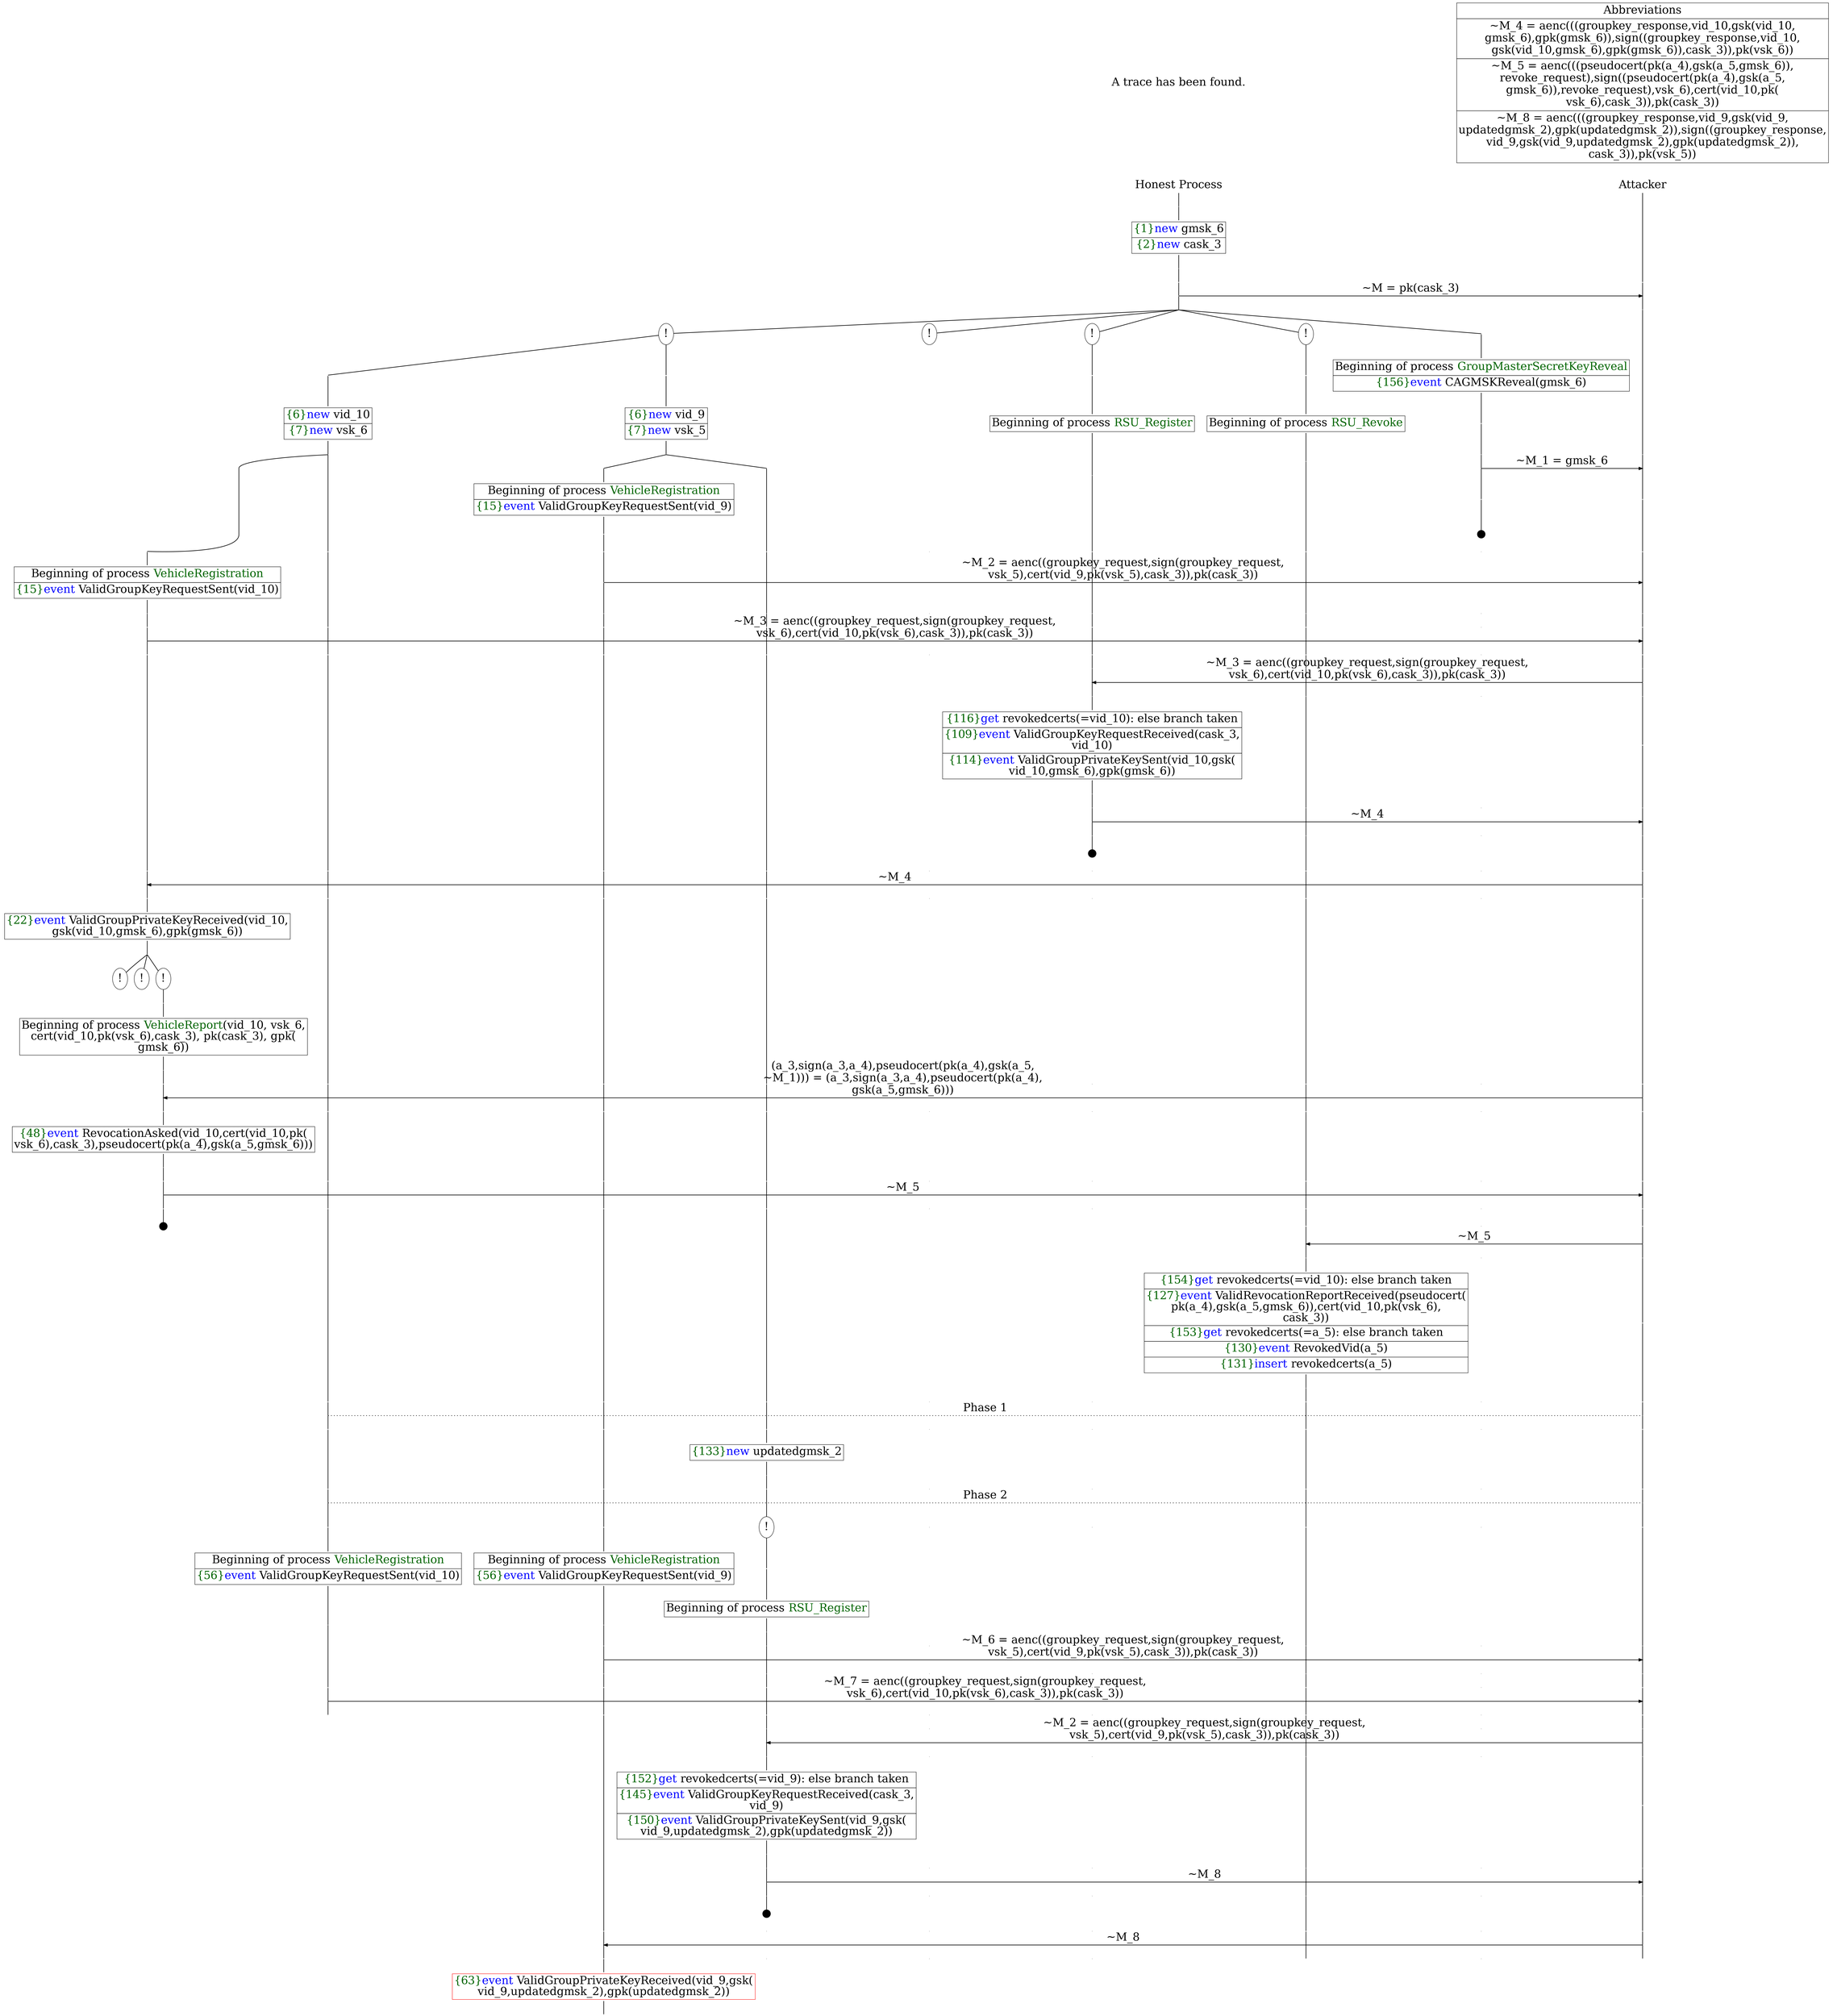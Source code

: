 digraph {
graph [ordering = out]
edge [arrowhead = none, penwidth = 1.6, fontsize = 30]
node [shape = point, width = 0, height = 0, fontsize = 30]
Trace [label = <A trace has been found.<br/>
>, shape = plaintext]
P0__0 [label = "Honest Process", shape = plaintext]
P__0 [label = "Attacker", shape = plaintext]
Trace -> P0__0 [label = "", style = invisible, weight = 100]{rank = same; P0__0 P__0}
P0__0 -> P0__1 [label = <>, weight = 100]
P0__1 -> P0__2 [label = <>, weight = 100]
P0__2 [shape = plaintext, label = <<TABLE BORDER="0" CELLBORDER="1" CELLSPACING="0" CELLPADDING="4"> <TR><TD><FONT COLOR="darkgreen">{1}</FONT><FONT COLOR="blue">new </FONT>gmsk_6</TD></TR><TR><TD><FONT COLOR="darkgreen">{2}</FONT><FONT COLOR="blue">new </FONT>cask_3</TD></TR></TABLE>>]
P0__2 -> P0__3 [label = <>, weight = 100]
P0__3 -> P0__4 [label = <>, weight = 100]
P__0 -> P__1 [label = <>, weight = 100]
{rank = same; P__1 P0__4}
P0__4 -> P0__5 [label = <>, weight = 100]
P__1 -> P__2 [label = <>, weight = 100]
{rank = same; P__2 P0__5}
P0__5 -> P__2 [label = <~M = pk(cask_3)>, arrowhead = normal]
P0__5 -> P0__6 [label = <>, weight = 100]
P__2 -> P__3 [label = <>, weight = 100]
{rank = same; P__3 P0__6}
/*RPar */
P0__6 -> P0_4__6 [label = <>]
P0__6 -> P0_3__6 [label = <>]
P0__6 -> P0_2__6 [label = <>]
P0__6 -> P0_1__6 [label = <>]
P0__6 -> P0_0__6 [label = <>]
P0__6 [label = "", fixedsize = false, width = 0, height = 0, shape = none]
{rank = same; P0_0__6 P0_1__6 P0_2__6 P0_3__6 P0_4__6}
P0_0__6 -> P0_0__7 [label = <>, weight = 100]
P0_0__7 [shape = plaintext, label = <<TABLE BORDER="0" CELLBORDER="1" CELLSPACING="0" CELLPADDING="4"> <TR><TD>Beginning of process <FONT COLOR="darkgreen">GroupMasterSecretKeyReveal</FONT><br/>
</TD></TR><TR><TD><FONT COLOR="darkgreen">{156}</FONT><FONT COLOR="blue">event</FONT> CAGMSKReveal(gmsk_6)</TD></TR></TABLE>>]
P0_0__7 -> P0_0__8 [label = <>, weight = 100]
P0_0__8 -> P0_0__9 [label = <>, weight = 100]
P__3 -> P__4 [label = <>, weight = 100]
{rank = same; P__4 P0_0__9}
P0_0__9 -> P0_0__10 [label = <>, weight = 100]
P__4 -> P__5 [label = <>, weight = 100]
{rank = same; P__5 P0_0__10}
P0_0__10 -> P__5 [label = <~M_1 = gmsk_6>, arrowhead = normal]
P0_0__10 -> P0_0__11 [label = <>, weight = 100]
P__5 -> P__6 [label = <>, weight = 100]
{rank = same; P__6 P0_0__11}
P0_0__12 [label = "", width = 0.3, height = 0.3]
P0_0__11 -> P0_0__12 [label = <>, weight = 100]
P0_1__6 [label = "!", shape = ellipse]
P0_1_0__6 [label = "", fixedsize = false, width = 0, height = 0, shape = none]
P0_1__6 -> P0_1_0__6 [label = <>, weight = 100]
P0_1_0__6 -> P0_1_0__7 [label = <>, weight = 100]
P0_1_0__7 [shape = plaintext, label = <<TABLE BORDER="0" CELLBORDER="1" CELLSPACING="0" CELLPADDING="4"> <TR><TD>Beginning of process <FONT COLOR="darkgreen">RSU_Revoke</FONT></TD></TR></TABLE>>]
P0_1_0__7 -> P0_1_0__8 [label = <>, weight = 100]
P0_2__6 [label = "!", shape = ellipse]
P0_2_0__6 [label = "", fixedsize = false, width = 0, height = 0, shape = none]
P0_2__6 -> P0_2_0__6 [label = <>, weight = 100]
P0_2_0__6 -> P0_2_0__7 [label = <>, weight = 100]
P0_2_0__7 [shape = plaintext, label = <<TABLE BORDER="0" CELLBORDER="1" CELLSPACING="0" CELLPADDING="4"> <TR><TD>Beginning of process <FONT COLOR="darkgreen">RSU_Register</FONT></TD></TR></TABLE>>]
P0_2_0__7 -> P0_2_0__8 [label = <>, weight = 100]
P0_3__6 [label = "!", shape = ellipse]
P0_4__6 [label = "!", shape = ellipse]
{rank = same; P0_4_1__6 P0_4_0__6}
P0_4_1__6 [label = "", fixedsize = false, width = 0, height = 0, shape = none]
P0_4__6 -> P0_4_1__6 [label = <>]
P0_4_0__6 [label = "", fixedsize = false, width = 0, height = 0, shape = none]
P0_4__6 -> P0_4_0__6 [label = <>]
P0_4_0__6 -> P0_4_0__7 [label = <>, weight = 100]
P0_4_0__7 [shape = plaintext, label = <<TABLE BORDER="0" CELLBORDER="1" CELLSPACING="0" CELLPADDING="4"> <TR><TD><FONT COLOR="darkgreen">{6}</FONT><FONT COLOR="blue">new </FONT>vid_9</TD></TR><TR><TD><FONT COLOR="darkgreen">{7}</FONT><FONT COLOR="blue">new </FONT>vsk_5</TD></TR></TABLE>>]
P0_4_0__7 -> P0_4_0__8 [label = <>, weight = 100]
/*RPar */
P0_4_0__8 -> P0_4_0_1__8 [label = <>]
P0_4_0__8 -> P0_4_0_0__8 [label = <>]
P0_4_0__8 [label = "", fixedsize = false, width = 0, height = 0, shape = none]
{rank = same; P0_4_0_0__8 P0_4_0_1__8}
P0_4_0_1__8 -> P0_4_0_1__9 [label = <>, weight = 100]
P0_4_0_1__9 [shape = plaintext, label = <<TABLE BORDER="0" CELLBORDER="1" CELLSPACING="0" CELLPADDING="4"> <TR><TD>Beginning of process <FONT COLOR="darkgreen">VehicleRegistration</FONT></TD></TR><TR><TD><FONT COLOR="darkgreen">{15}</FONT><FONT COLOR="blue">event</FONT> ValidGroupKeyRequestSent(vid_9)</TD></TR></TABLE>>]
P0_4_0_1__9 -> P0_4_0_1__10 [label = <>, weight = 100]
P0_4_0_1__10 -> P0_4_0_1__11 [label = <>, weight = 100]
P0_4_0_0__8 -> P0_4_0_0__9 [label = <>, weight = 100]
P0_3__7 [label = "", style = invisible]
P0_3__6 -> P0_3__7 [label = <>, weight = 100, style = invisible]
P0_2_0__8 -> P0_2_0__9 [label = <>, weight = 100]
P0_1_0__8 -> P0_1_0__9 [label = <>, weight = 100]
P0_0__13 [label = "", style = invisible]
P0_0__12 -> P0_0__13 [label = <>, weight = 100, style = invisible]
P__6 -> P__7 [label = <>, weight = 100]
{rank = same; P__7 P0_0__13 P0_1_0__9 P0_2_0__9 P0_3__7 P0_4_0_0__9 P0_4_0_1__11}
P0_4_0_1__11 -> P0_4_0_1__12 [label = <>, weight = 100]
P__7 -> P__8 [label = <>, weight = 100]
{rank = same; P__8 P0_4_0_1__12}
P0_4_0_1__12 -> P__8 [label = <~M_2 = aenc((groupkey_request,sign(groupkey_request,<br/>
vsk_5),cert(vid_9,pk(vsk_5),cask_3)),pk(cask_3))>, arrowhead = normal]
P0_4_0_1__12 -> P0_4_0_1__13 [label = <>, weight = 100]
P0_4_0_0__9 -> P0_4_0_0__10 [label = <>, weight = 100]
P0_3__8 [label = "", style = invisible]
P0_3__7 -> P0_3__8 [label = <>, weight = 100, style = invisible]
P0_2_0__9 -> P0_2_0__10 [label = <>, weight = 100]
P0_1_0__9 -> P0_1_0__10 [label = <>, weight = 100]
P0_0__14 [label = "", style = invisible]
P0_0__13 -> P0_0__14 [label = <>, weight = 100, style = invisible]
P__8 -> P__9 [label = <>, weight = 100]
{rank = same; P__9 P0_0__14 P0_1_0__10 P0_2_0__10 P0_3__8 P0_4_0_0__10 P0_4_0_1__13}
P0_4_1__6 -> P0_4_1__7 [label = <>, weight = 100]
P0_4_1__7 [shape = plaintext, label = <<TABLE BORDER="0" CELLBORDER="1" CELLSPACING="0" CELLPADDING="4"> <TR><TD><FONT COLOR="darkgreen">{6}</FONT><FONT COLOR="blue">new </FONT>vid_10</TD></TR><TR><TD><FONT COLOR="darkgreen">{7}</FONT><FONT COLOR="blue">new </FONT>vsk_6</TD></TR></TABLE>>]
P0_4_1__7 -> P0_4_1__8 [label = <>, weight = 100]
/*RPar */
P0_4_1__8 -> P0_4_1_1__8 [label = <>]
P0_4_1__8 -> P0_4_1_0__8 [label = <>]
P0_4_1__8 [label = "", fixedsize = false, width = 0, height = 0, shape = none]
{rank = same; P0_4_1_0__8 P0_4_1_1__8}
P0_4_1_1__8 -> P0_4_1_1__9 [label = <>, weight = 100]
P0_4_1_1__9 [shape = plaintext, label = <<TABLE BORDER="0" CELLBORDER="1" CELLSPACING="0" CELLPADDING="4"> <TR><TD>Beginning of process <FONT COLOR="darkgreen">VehicleRegistration</FONT></TD></TR><TR><TD><FONT COLOR="darkgreen">{15}</FONT><FONT COLOR="blue">event</FONT> ValidGroupKeyRequestSent(vid_10)</TD></TR></TABLE>>]
P0_4_1_1__9 -> P0_4_1_1__10 [label = <>, weight = 100]
P0_4_1_1__10 -> P0_4_1_1__11 [label = <>, weight = 100]
P0_4_1_0__8 -> P0_4_1_0__9 [label = <>, weight = 100]
P0_4_0_1__13 -> P0_4_0_1__14 [label = <>, weight = 100]
P0_4_0_0__10 -> P0_4_0_0__11 [label = <>, weight = 100]
P0_3__9 [label = "", style = invisible]
P0_3__8 -> P0_3__9 [label = <>, weight = 100, style = invisible]
P0_2_0__10 -> P0_2_0__11 [label = <>, weight = 100]
P0_1_0__10 -> P0_1_0__11 [label = <>, weight = 100]
P0_0__15 [label = "", style = invisible]
P0_0__14 -> P0_0__15 [label = <>, weight = 100, style = invisible]
P__9 -> P__10 [label = <>, weight = 100]
{rank = same; P__10 P0_0__15 P0_1_0__11 P0_2_0__11 P0_3__9 P0_4_0_0__11 P0_4_0_1__14 P0_4_1_0__9 P0_4_1_1__11}
P0_4_1_1__11 -> P0_4_1_1__12 [label = <>, weight = 100]
P__10 -> P__11 [label = <>, weight = 100]
{rank = same; P__11 P0_4_1_1__12}
P0_4_1_1__12 -> P__11 [label = <~M_3 = aenc((groupkey_request,sign(groupkey_request,<br/>
vsk_6),cert(vid_10,pk(vsk_6),cask_3)),pk(cask_3))>, arrowhead = normal]
P0_4_1_1__12 -> P0_4_1_1__13 [label = <>, weight = 100]
P0_4_1_0__9 -> P0_4_1_0__10 [label = <>, weight = 100]
P0_4_0_1__14 -> P0_4_0_1__15 [label = <>, weight = 100]
P0_4_0_0__11 -> P0_4_0_0__12 [label = <>, weight = 100]
P0_3__10 [label = "", style = invisible]
P0_3__9 -> P0_3__10 [label = <>, weight = 100, style = invisible]
P0_2_0__11 -> P0_2_0__12 [label = <>, weight = 100]
P0_1_0__11 -> P0_1_0__12 [label = <>, weight = 100]
P0_0__16 [label = "", style = invisible]
P0_0__15 -> P0_0__16 [label = <>, weight = 100, style = invisible]
P__11 -> P__12 [label = <>, weight = 100]
{rank = same; P__12 P0_0__16 P0_1_0__12 P0_2_0__12 P0_3__10 P0_4_0_0__12 P0_4_0_1__15 P0_4_1_0__10 P0_4_1_1__13}
P0_2_0__12 -> P0_2_0__13 [label = <>, weight = 100]
P0_1_0__12 -> P0_1_0__13 [label = <>, weight = 100]
P0_0__17 [label = "", style = invisible]
P0_0__16 -> P0_0__17 [label = <>, weight = 100, style = invisible]
P__12 -> P__13 [label = <>, weight = 100]
{rank = same; P__13 P0_0__17 P0_1_0__13 P0_2_0__13}
P0_2_0__13 -> P0_2_0__14 [label = <>, weight = 100]
P__13 -> P__14 [label = <>, weight = 100]
{rank = same; P__14 P0_2_0__14}
P0_2_0__14 -> P__14 [label = <~M_3 = aenc((groupkey_request,sign(groupkey_request,<br/>
vsk_6),cert(vid_10,pk(vsk_6),cask_3)),pk(cask_3))>, dir = back, arrowhead = normal]
P0_2_0__14 -> P0_2_0__15 [label = <>, weight = 100]
P0_1_0__13 -> P0_1_0__14 [label = <>, weight = 100]
P0_0__18 [label = "", style = invisible]
P0_0__17 -> P0_0__18 [label = <>, weight = 100, style = invisible]
P__14 -> P__15 [label = <>, weight = 100]
{rank = same; P__15 P0_0__18 P0_1_0__14 P0_2_0__15}
P0_2_0__15 -> P0_2_0__16 [label = <>, weight = 100]
P0_2_0__16 [shape = plaintext, label = <<TABLE BORDER="0" CELLBORDER="1" CELLSPACING="0" CELLPADDING="4"> <TR><TD><FONT COLOR="darkgreen">{116}</FONT><FONT COLOR="blue">get</FONT> revokedcerts(=vid_10): else branch taken<br/>
</TD></TR><TR><TD><FONT COLOR="darkgreen">{109}</FONT><FONT COLOR="blue">event</FONT> ValidGroupKeyRequestReceived(cask_3,<br/>
vid_10)</TD></TR><TR><TD><FONT COLOR="darkgreen">{114}</FONT><FONT COLOR="blue">event</FONT> ValidGroupPrivateKeySent(vid_10,gsk(<br/>
vid_10,gmsk_6),gpk(gmsk_6))</TD></TR></TABLE>>]
P0_2_0__16 -> P0_2_0__17 [label = <>, weight = 100]
P__15 -> P__16 [label = <>, weight = 100]
{rank = same; P__16 P0_2_0__16}
P0_2_0__17 -> P0_2_0__18 [label = <>, weight = 100]
P0_1_0__14 -> P0_1_0__15 [label = <>, weight = 100]
P0_0__19 [label = "", style = invisible]
P0_0__18 -> P0_0__19 [label = <>, weight = 100, style = invisible]
P__16 -> P__17 [label = <>, weight = 100]
{rank = same; P__17 P0_0__19 P0_1_0__15 P0_2_0__18}
P0_2_0__18 -> P0_2_0__19 [label = <>, weight = 100]
P__17 -> P__18 [label = <>, weight = 100]
{rank = same; P__18 P0_2_0__19}
P0_2_0__19 -> P__18 [label = <~M_4>, arrowhead = normal]
P0_2_0__19 -> P0_2_0__20 [label = <>, weight = 100]
P0_1_0__15 -> P0_1_0__16 [label = <>, weight = 100]
P0_0__20 [label = "", style = invisible]
P0_0__19 -> P0_0__20 [label = <>, weight = 100, style = invisible]
P__18 -> P__19 [label = <>, weight = 100]
{rank = same; P__19 P0_0__20 P0_1_0__16 P0_2_0__20}
P0_2_0__21 [label = "", width = 0.3, height = 0.3]
P0_2_0__20 -> P0_2_0__21 [label = <>, weight = 100]
P0_4_1_1__13 -> P0_4_1_1__14 [label = <>, weight = 100]
P0_4_1_0__10 -> P0_4_1_0__11 [label = <>, weight = 100]
P0_4_0_1__15 -> P0_4_0_1__16 [label = <>, weight = 100]
P0_4_0_0__12 -> P0_4_0_0__13 [label = <>, weight = 100]
P0_3__11 [label = "", style = invisible]
P0_3__10 -> P0_3__11 [label = <>, weight = 100, style = invisible]
P0_2_0__22 [label = "", style = invisible]
P0_2_0__21 -> P0_2_0__22 [label = <>, weight = 100, style = invisible]
P0_1_0__16 -> P0_1_0__17 [label = <>, weight = 100]
P0_0__21 [label = "", style = invisible]
P0_0__20 -> P0_0__21 [label = <>, weight = 100, style = invisible]
P__19 -> P__20 [label = <>, weight = 100]
{rank = same; P__20 P0_0__21 P0_1_0__17 P0_2_0__22 P0_3__11 P0_4_0_0__13 P0_4_0_1__16 P0_4_1_0__11 P0_4_1_1__14}
P0_4_1_1__14 -> P0_4_1_1__15 [label = <>, weight = 100]
P__20 -> P__21 [label = <>, weight = 100]
{rank = same; P__21 P0_4_1_1__15}
P0_4_1_1__15 -> P__21 [label = <~M_4>, dir = back, arrowhead = normal]
P0_4_1_1__15 -> P0_4_1_1__16 [label = <>, weight = 100]
P0_4_1_0__11 -> P0_4_1_0__12 [label = <>, weight = 100]
P0_4_0_1__16 -> P0_4_0_1__17 [label = <>, weight = 100]
P0_4_0_0__13 -> P0_4_0_0__14 [label = <>, weight = 100]
P0_3__12 [label = "", style = invisible]
P0_3__11 -> P0_3__12 [label = <>, weight = 100, style = invisible]
P0_2_0__23 [label = "", style = invisible]
P0_2_0__22 -> P0_2_0__23 [label = <>, weight = 100, style = invisible]
P0_1_0__17 -> P0_1_0__18 [label = <>, weight = 100]
P0_0__22 [label = "", style = invisible]
P0_0__21 -> P0_0__22 [label = <>, weight = 100, style = invisible]
P__21 -> P__22 [label = <>, weight = 100]
{rank = same; P__22 P0_0__22 P0_1_0__18 P0_2_0__23 P0_3__12 P0_4_0_0__14 P0_4_0_1__17 P0_4_1_0__12 P0_4_1_1__16}
P0_4_1_1__16 -> P0_4_1_1__17 [label = <>, weight = 100]
P0_4_1_1__17 [shape = plaintext, label = <<TABLE BORDER="0" CELLBORDER="1" CELLSPACING="0" CELLPADDING="4"> <TR><TD><FONT COLOR="darkgreen">{22}</FONT><FONT COLOR="blue">event</FONT> ValidGroupPrivateKeyReceived(vid_10,<br/>
gsk(vid_10,gmsk_6),gpk(gmsk_6))</TD></TR></TABLE>>]
P0_4_1_1__17 -> P0_4_1_1__18 [label = <>, weight = 100]
/*RPar */
P0_4_1_1__18 -> P0_4_1_1_2__18 [label = <>]
P0_4_1_1__18 -> P0_4_1_1_1__18 [label = <>]
P0_4_1_1__18 -> P0_4_1_1_0__18 [label = <>]
P0_4_1_1__18 [label = "", fixedsize = false, width = 0, height = 0, shape = none]
{rank = same; P0_4_1_1_0__18 P0_4_1_1_1__18 P0_4_1_1_2__18}
P0_4_1_1_0__18 [label = "!", shape = ellipse]
P0_4_1_1_0_0__18 [label = "", fixedsize = false, width = 0, height = 0, shape = none]
P0_4_1_1_0__18 -> P0_4_1_1_0_0__18 [label = <>, weight = 100]
P0_4_1_1_0_0__18 -> P0_4_1_1_0_0__19 [label = <>, weight = 100]
P0_4_1_1_0_0__19 [shape = plaintext, label = <<TABLE BORDER="0" CELLBORDER="1" CELLSPACING="0" CELLPADDING="4"> <TR><TD>Beginning of process <FONT COLOR="darkgreen">VehicleReport</FONT>(vid_10, vsk_6,<br/>
cert(vid_10,pk(vsk_6),cask_3), pk(cask_3), gpk(<br/>
gmsk_6))</TD></TR></TABLE>>]
P0_4_1_1_0_0__19 -> P0_4_1_1_0_0__20 [label = <>, weight = 100]
P0_4_1_1_1__18 [label = "!", shape = ellipse]
P0_4_1_1_2__18 [label = "!", shape = ellipse]
P0_4_1_1_0_0__20 -> P0_4_1_1_0_0__21 [label = <>, weight = 100]
P0_4_1_0__12 -> P0_4_1_0__13 [label = <>, weight = 100]
P0_4_0_1__17 -> P0_4_0_1__18 [label = <>, weight = 100]
P0_4_0_0__14 -> P0_4_0_0__15 [label = <>, weight = 100]
P0_3__13 [label = "", style = invisible]
P0_3__12 -> P0_3__13 [label = <>, weight = 100, style = invisible]
P0_2_0__24 [label = "", style = invisible]
P0_2_0__23 -> P0_2_0__24 [label = <>, weight = 100, style = invisible]
P0_1_0__18 -> P0_1_0__19 [label = <>, weight = 100]
P0_0__23 [label = "", style = invisible]
P0_0__22 -> P0_0__23 [label = <>, weight = 100, style = invisible]
P__22 -> P__23 [label = <>, weight = 100]
{rank = same; P__23 P0_0__23 P0_1_0__19 P0_2_0__24 P0_3__13 P0_4_0_0__15 P0_4_0_1__18 P0_4_1_0__13 P0_4_1_1_0_0__21}
P0_4_1_1_0_0__21 -> P0_4_1_1_0_0__22 [label = <>, weight = 100]
P__23 -> P__24 [label = <>, weight = 100]
{rank = same; P__24 P0_4_1_1_0_0__22}
P0_4_1_1_0_0__22 -> P__24 [label = <(a_3,sign(a_3,a_4),pseudocert(pk(a_4),gsk(a_5,<br/>
~M_1))) = (a_3,sign(a_3,a_4),pseudocert(pk(a_4),<br/>
gsk(a_5,gmsk_6)))>, dir = back, arrowhead = normal]
P0_4_1_1_0_0__22 -> P0_4_1_1_0_0__23 [label = <>, weight = 100]
P0_4_1_0__13 -> P0_4_1_0__14 [label = <>, weight = 100]
P0_4_0_1__18 -> P0_4_0_1__19 [label = <>, weight = 100]
P0_4_0_0__15 -> P0_4_0_0__16 [label = <>, weight = 100]
P0_3__14 [label = "", style = invisible]
P0_3__13 -> P0_3__14 [label = <>, weight = 100, style = invisible]
P0_2_0__25 [label = "", style = invisible]
P0_2_0__24 -> P0_2_0__25 [label = <>, weight = 100, style = invisible]
P0_1_0__19 -> P0_1_0__20 [label = <>, weight = 100]
P0_0__24 [label = "", style = invisible]
P0_0__23 -> P0_0__24 [label = <>, weight = 100, style = invisible]
P__24 -> P__25 [label = <>, weight = 100]
{rank = same; P__25 P0_0__24 P0_1_0__20 P0_2_0__25 P0_3__14 P0_4_0_0__16 P0_4_0_1__19 P0_4_1_0__14 P0_4_1_1_0_0__23}
P0_4_1_1_0_0__23 -> P0_4_1_1_0_0__24 [label = <>, weight = 100]
P0_4_1_1_0_0__24 [shape = plaintext, label = <<TABLE BORDER="0" CELLBORDER="1" CELLSPACING="0" CELLPADDING="4"> <TR><TD><FONT COLOR="darkgreen">{48}</FONT><FONT COLOR="blue">event</FONT> RevocationAsked(vid_10,cert(vid_10,pk(<br/>
vsk_6),cask_3),pseudocert(pk(a_4),gsk(a_5,gmsk_6)))<br/>
</TD></TR></TABLE>>]
P0_4_1_1_0_0__24 -> P0_4_1_1_0_0__25 [label = <>, weight = 100]
P0_4_1_1_0_0__25 -> P0_4_1_1_0_0__26 [label = <>, weight = 100]
P0_4_1_0__14 -> P0_4_1_0__15 [label = <>, weight = 100]
P0_4_0_1__19 -> P0_4_0_1__20 [label = <>, weight = 100]
P0_4_0_0__16 -> P0_4_0_0__17 [label = <>, weight = 100]
P0_3__15 [label = "", style = invisible]
P0_3__14 -> P0_3__15 [label = <>, weight = 100, style = invisible]
P0_2_0__26 [label = "", style = invisible]
P0_2_0__25 -> P0_2_0__26 [label = <>, weight = 100, style = invisible]
P0_1_0__20 -> P0_1_0__21 [label = <>, weight = 100]
P0_0__25 [label = "", style = invisible]
P0_0__24 -> P0_0__25 [label = <>, weight = 100, style = invisible]
P__25 -> P__26 [label = <>, weight = 100]
{rank = same; P__26 P0_0__25 P0_1_0__21 P0_2_0__26 P0_3__15 P0_4_0_0__17 P0_4_0_1__20 P0_4_1_0__15 P0_4_1_1_0_0__26}
P0_4_1_1_0_0__26 -> P0_4_1_1_0_0__27 [label = <>, weight = 100]
P__26 -> P__27 [label = <>, weight = 100]
{rank = same; P__27 P0_4_1_1_0_0__27}
P0_4_1_1_0_0__27 -> P__27 [label = <~M_5>, arrowhead = normal]
P0_4_1_1_0_0__27 -> P0_4_1_1_0_0__28 [label = <>, weight = 100]
P0_4_1_0__15 -> P0_4_1_0__16 [label = <>, weight = 100]
P0_4_0_1__20 -> P0_4_0_1__21 [label = <>, weight = 100]
P0_4_0_0__17 -> P0_4_0_0__18 [label = <>, weight = 100]
P0_3__16 [label = "", style = invisible]
P0_3__15 -> P0_3__16 [label = <>, weight = 100, style = invisible]
P0_2_0__27 [label = "", style = invisible]
P0_2_0__26 -> P0_2_0__27 [label = <>, weight = 100, style = invisible]
P0_1_0__21 -> P0_1_0__22 [label = <>, weight = 100]
P0_0__26 [label = "", style = invisible]
P0_0__25 -> P0_0__26 [label = <>, weight = 100, style = invisible]
P__27 -> P__28 [label = <>, weight = 100]
{rank = same; P__28 P0_0__26 P0_1_0__22 P0_2_0__27 P0_3__16 P0_4_0_0__18 P0_4_0_1__21 P0_4_1_0__16 P0_4_1_1_0_0__28}
P0_4_1_1_0_0__29 [label = "", width = 0.3, height = 0.3]
P0_4_1_1_0_0__28 -> P0_4_1_1_0_0__29 [label = <>, weight = 100]
P0_1_0__22 -> P0_1_0__23 [label = <>, weight = 100]
P0_0__27 [label = "", style = invisible]
P0_0__26 -> P0_0__27 [label = <>, weight = 100, style = invisible]
P__28 -> P__29 [label = <>, weight = 100]
{rank = same; P__29 P0_0__27 P0_1_0__23}
P0_1_0__23 -> P0_1_0__24 [label = <>, weight = 100]
P__29 -> P__30 [label = <>, weight = 100]
{rank = same; P__30 P0_1_0__24}
P0_1_0__24 -> P__30 [label = <~M_5>, dir = back, arrowhead = normal]
P0_1_0__24 -> P0_1_0__25 [label = <>, weight = 100]
P0_0__28 [label = "", style = invisible]
P0_0__27 -> P0_0__28 [label = <>, weight = 100, style = invisible]
P__30 -> P__31 [label = <>, weight = 100]
{rank = same; P__31 P0_0__28 P0_1_0__25}
P0_1_0__25 -> P0_1_0__26 [label = <>, weight = 100]
P0_1_0__26 [shape = plaintext, label = <<TABLE BORDER="0" CELLBORDER="1" CELLSPACING="0" CELLPADDING="4"> <TR><TD><FONT COLOR="darkgreen">{154}</FONT><FONT COLOR="blue">get</FONT> revokedcerts(=vid_10): else branch taken<br/>
</TD></TR><TR><TD><FONT COLOR="darkgreen">{127}</FONT><FONT COLOR="blue">event</FONT> ValidRevocationReportReceived(pseudocert(<br/>
pk(a_4),gsk(a_5,gmsk_6)),cert(vid_10,pk(vsk_6),<br/>
cask_3))</TD></TR><TR><TD><FONT COLOR="darkgreen">{153}</FONT><FONT COLOR="blue">get</FONT> revokedcerts(=a_5): else branch taken<br/>
</TD></TR><TR><TD><FONT COLOR="darkgreen">{130}</FONT><FONT COLOR="blue">event</FONT> RevokedVid(a_5)</TD></TR><TR><TD><FONT COLOR="darkgreen">{131}</FONT><FONT COLOR="blue">insert </FONT>revokedcerts(a_5)</TD></TR></TABLE>>]
P0_1_0__26 -> P0_1_0__27 [label = <>, weight = 100]
P__31 -> P__32 [label = <>, weight = 100]
{rank = same; P__32 P0_1_0__26}
P0_4_1_0__16 -> P0_4_1_0__17 [label = <>, weight = 100]
P0_4_0_1__21 -> P0_4_0_1__22 [label = <>, weight = 100]
P0_4_0_0__18 -> P0_4_0_0__19 [label = <>, weight = 100]
P0_3__17 [label = "", style = invisible]
P0_3__16 -> P0_3__17 [label = <>, weight = 100, style = invisible]
P0_2_0__28 [label = "", style = invisible]
P0_2_0__27 -> P0_2_0__28 [label = <>, weight = 100, style = invisible]
P0_1_0__27 -> P0_1_0__28 [label = <>, weight = 100]
P0_0__29 [label = "", style = invisible]
P0_0__28 -> P0_0__29 [label = <>, weight = 100, style = invisible]
P__32 -> P__33 [label = <>, weight = 100]
{rank = same; P__33 P0_0__29 P0_1_0__28 P0_2_0__28 P0_3__17 P0_4_0_0__19 P0_4_0_1__22 P0_4_1_0__17}
P0_4_1_0__17 -> P0_4_1_0__18 [label = <>, weight = 100]
P__33 -> P__34 [label = <>, weight = 100]
{rank = same; P__34 P0_4_1_0__18}
P0_4_1_0__18 -> P__34 [label = <Phase 1>, style = dotted]
P0_4_1_0__18 -> P0_4_1_0__19 [label = <>, weight = 100]
P0_4_0_1__22 -> P0_4_0_1__23 [label = <>, weight = 100]
P0_4_0_0__19 -> P0_4_0_0__20 [label = <>, weight = 100]
P0_3__18 [label = "", style = invisible]
P0_3__17 -> P0_3__18 [label = <>, weight = 100, style = invisible]
P0_2_0__29 [label = "", style = invisible]
P0_2_0__28 -> P0_2_0__29 [label = <>, weight = 100, style = invisible]
P0_1_0__28 -> P0_1_0__29 [label = <>, weight = 100]
P0_0__30 [label = "", style = invisible]
P0_0__29 -> P0_0__30 [label = <>, weight = 100, style = invisible]
P__34 -> P__35 [label = <>, weight = 100]
{rank = same; P__35 P0_0__30 P0_1_0__29 P0_2_0__29 P0_3__18 P0_4_0_0__20 P0_4_0_1__23 P0_4_1_0__19}
P0_4_0_0__20 -> P0_4_0_0__21 [label = <>, weight = 100]
P0_4_0_0__21 [shape = plaintext, label = <<TABLE BORDER="0" CELLBORDER="1" CELLSPACING="0" CELLPADDING="4"> <TR><TD><FONT COLOR="darkgreen">{133}</FONT><FONT COLOR="blue">new </FONT>updatedgmsk_2</TD></TR></TABLE>>]
P0_4_0_0__21 -> P0_4_0_0__22 [label = <>, weight = 100]
P0_4_1_0__19 -> P0_4_1_0__20 [label = <>, weight = 100]
P0_4_0_1__23 -> P0_4_0_1__24 [label = <>, weight = 100]
P0_4_0_0__22 -> P0_4_0_0__23 [label = <>, weight = 100]
P0_3__19 [label = "", style = invisible]
P0_3__18 -> P0_3__19 [label = <>, weight = 100, style = invisible]
P0_2_0__30 [label = "", style = invisible]
P0_2_0__29 -> P0_2_0__30 [label = <>, weight = 100, style = invisible]
P0_1_0__29 -> P0_1_0__30 [label = <>, weight = 100]
P0_0__31 [label = "", style = invisible]
P0_0__30 -> P0_0__31 [label = <>, weight = 100, style = invisible]
P__35 -> P__36 [label = <>, weight = 100]
{rank = same; P__36 P0_0__31 P0_1_0__30 P0_2_0__30 P0_3__19 P0_4_0_0__23 P0_4_0_1__24 P0_4_1_0__20}
P0_4_1_0__20 -> P0_4_1_0__21 [label = <>, weight = 100]
P__36 -> P__37 [label = <>, weight = 100]
{rank = same; P__37 P0_4_1_0__21}
P0_4_1_0__21 -> P__37 [label = <Phase 2>, style = dotted]
P0_4_1_0__21 -> P0_4_1_0__22 [label = <>, weight = 100]
P0_4_0_1__24 -> P0_4_0_1__25 [label = <>, weight = 100]
P0_4_0_0__23 -> P0_4_0_0__24 [label = <>, weight = 100]
P0_3__20 [label = "", style = invisible]
P0_3__19 -> P0_3__20 [label = <>, weight = 100, style = invisible]
P0_2_0__31 [label = "", style = invisible]
P0_2_0__30 -> P0_2_0__31 [label = <>, weight = 100, style = invisible]
P0_1_0__30 -> P0_1_0__31 [label = <>, weight = 100]
P0_0__32 [label = "", style = invisible]
P0_0__31 -> P0_0__32 [label = <>, weight = 100, style = invisible]
P__37 -> P__38 [label = <>, weight = 100]
{rank = same; P__38 P0_0__32 P0_1_0__31 P0_2_0__31 P0_3__20 P0_4_0_0__24 P0_4_0_1__25 P0_4_1_0__22}
P0_4_0_0__24 [label = "!", shape = ellipse]
P0_4_0_0_0__24 [label = "", fixedsize = false, width = 0, height = 0, shape = none]
P0_4_0_0__24 -> P0_4_0_0_0__24 [label = <>, weight = 100]
P0_4_0_0_0__24 -> P0_4_0_0_0__25 [label = <>, weight = 100]
P0_4_0_0_0__25 [shape = plaintext, label = <<TABLE BORDER="0" CELLBORDER="1" CELLSPACING="0" CELLPADDING="4"> <TR><TD>Beginning of process <FONT COLOR="darkgreen">RSU_Register</FONT></TD></TR></TABLE>>]
P0_4_0_0_0__25 -> P0_4_0_0_0__26 [label = <>, weight = 100]
P0_4_0_1__25 -> P0_4_0_1__26 [label = <>, weight = 100]
P0_4_0_1__26 [shape = plaintext, label = <<TABLE BORDER="0" CELLBORDER="1" CELLSPACING="0" CELLPADDING="4"> <TR><TD>Beginning of process <FONT COLOR="darkgreen">VehicleRegistration</FONT></TD></TR><TR><TD><FONT COLOR="darkgreen">{56}</FONT><FONT COLOR="blue">event</FONT> ValidGroupKeyRequestSent(vid_9)</TD></TR></TABLE>>]
P0_4_0_1__26 -> P0_4_0_1__27 [label = <>, weight = 100]
P0_4_0_1__27 -> P0_4_0_1__28 [label = <>, weight = 100]
P0_4_0_0_0__26 -> P0_4_0_0_0__27 [label = <>, weight = 100]
P0_3__21 [label = "", style = invisible]
P0_3__20 -> P0_3__21 [label = <>, weight = 100, style = invisible]
P0_2_0__32 [label = "", style = invisible]
P0_2_0__31 -> P0_2_0__32 [label = <>, weight = 100, style = invisible]
P0_1_0__31 -> P0_1_0__32 [label = <>, weight = 100]
P0_0__33 [label = "", style = invisible]
P0_0__32 -> P0_0__33 [label = <>, weight = 100, style = invisible]
P__38 -> P__39 [label = <>, weight = 100]
{rank = same; P__39 P0_0__33 P0_1_0__32 P0_2_0__32 P0_3__21 P0_4_0_0_0__27 P0_4_0_1__28}
P0_4_0_1__28 -> P0_4_0_1__29 [label = <>, weight = 100]
P__39 -> P__40 [label = <>, weight = 100]
{rank = same; P__40 P0_4_0_1__29}
P0_4_0_1__29 -> P__40 [label = <~M_6 = aenc((groupkey_request,sign(groupkey_request,<br/>
vsk_5),cert(vid_9,pk(vsk_5),cask_3)),pk(cask_3))>, arrowhead = normal]
P0_4_0_1__29 -> P0_4_0_1__30 [label = <>, weight = 100]
P0_4_0_0_0__27 -> P0_4_0_0_0__28 [label = <>, weight = 100]
P0_3__22 [label = "", style = invisible]
P0_3__21 -> P0_3__22 [label = <>, weight = 100, style = invisible]
P0_2_0__33 [label = "", style = invisible]
P0_2_0__32 -> P0_2_0__33 [label = <>, weight = 100, style = invisible]
P0_1_0__32 -> P0_1_0__33 [label = <>, weight = 100]
P0_0__34 [label = "", style = invisible]
P0_0__33 -> P0_0__34 [label = <>, weight = 100, style = invisible]
P__40 -> P__41 [label = <>, weight = 100]
{rank = same; P__41 P0_0__34 P0_1_0__33 P0_2_0__33 P0_3__22 P0_4_0_0_0__28 P0_4_0_1__30}
P0_4_1_0__22 -> P0_4_1_0__23 [label = <>, weight = 100]
P0_4_1_0__23 [shape = plaintext, label = <<TABLE BORDER="0" CELLBORDER="1" CELLSPACING="0" CELLPADDING="4"> <TR><TD>Beginning of process <FONT COLOR="darkgreen">VehicleRegistration</FONT></TD></TR><TR><TD><FONT COLOR="darkgreen">{56}</FONT><FONT COLOR="blue">event</FONT> ValidGroupKeyRequestSent(vid_10)</TD></TR></TABLE>>]
P0_4_1_0__23 -> P0_4_1_0__24 [label = <>, weight = 100]
P0_4_1_0__24 -> P0_4_1_0__25 [label = <>, weight = 100]
P0_4_0_1__30 -> P0_4_0_1__31 [label = <>, weight = 100]
P0_4_0_0_0__28 -> P0_4_0_0_0__29 [label = <>, weight = 100]
P0_3__23 [label = "", style = invisible]
P0_3__22 -> P0_3__23 [label = <>, weight = 100, style = invisible]
P0_2_0__34 [label = "", style = invisible]
P0_2_0__33 -> P0_2_0__34 [label = <>, weight = 100, style = invisible]
P0_1_0__33 -> P0_1_0__34 [label = <>, weight = 100]
P0_0__35 [label = "", style = invisible]
P0_0__34 -> P0_0__35 [label = <>, weight = 100, style = invisible]
P__41 -> P__42 [label = <>, weight = 100]
{rank = same; P__42 P0_0__35 P0_1_0__34 P0_2_0__34 P0_3__23 P0_4_0_0_0__29 P0_4_0_1__31 P0_4_1_0__25}
P0_4_1_0__25 -> P0_4_1_0__26 [label = <>, weight = 100]
P__42 -> P__43 [label = <>, weight = 100]
{rank = same; P__43 P0_4_1_0__26}
P0_4_1_0__26 -> P__43 [label = <~M_7 = aenc((groupkey_request,sign(groupkey_request,<br/>
vsk_6),cert(vid_10,pk(vsk_6),cask_3)),pk(cask_3))>, arrowhead = normal]
P0_4_1_0__26 -> P0_4_1_0__27 [label = <>, weight = 100]
P0_4_0_1__31 -> P0_4_0_1__32 [label = <>, weight = 100]
P0_4_0_0_0__29 -> P0_4_0_0_0__30 [label = <>, weight = 100]
P0_3__24 [label = "", style = invisible]
P0_3__23 -> P0_3__24 [label = <>, weight = 100, style = invisible]
P0_2_0__35 [label = "", style = invisible]
P0_2_0__34 -> P0_2_0__35 [label = <>, weight = 100, style = invisible]
P0_1_0__34 -> P0_1_0__35 [label = <>, weight = 100]
P0_0__36 [label = "", style = invisible]
P0_0__35 -> P0_0__36 [label = <>, weight = 100, style = invisible]
P__43 -> P__44 [label = <>, weight = 100]
{rank = same; P__44 P0_0__36 P0_1_0__35 P0_2_0__35 P0_3__24 P0_4_0_0_0__30 P0_4_0_1__32 P0_4_1_0__27}
P0_4_0_0_0__30 -> P0_4_0_0_0__31 [label = <>, weight = 100]
P0_3__25 [label = "", style = invisible]
P0_3__24 -> P0_3__25 [label = <>, weight = 100, style = invisible]
P0_2_0__36 [label = "", style = invisible]
P0_2_0__35 -> P0_2_0__36 [label = <>, weight = 100, style = invisible]
P0_1_0__35 -> P0_1_0__36 [label = <>, weight = 100]
P0_0__37 [label = "", style = invisible]
P0_0__36 -> P0_0__37 [label = <>, weight = 100, style = invisible]
P__44 -> P__45 [label = <>, weight = 100]
{rank = same; P__45 P0_0__37 P0_1_0__36 P0_2_0__36 P0_3__25 P0_4_0_0_0__31}
P0_4_0_0_0__31 -> P0_4_0_0_0__32 [label = <>, weight = 100]
P__45 -> P__46 [label = <>, weight = 100]
{rank = same; P__46 P0_4_0_0_0__32}
P0_4_0_0_0__32 -> P__46 [label = <~M_2 = aenc((groupkey_request,sign(groupkey_request,<br/>
vsk_5),cert(vid_9,pk(vsk_5),cask_3)),pk(cask_3))>, dir = back, arrowhead = normal]
P0_4_0_0_0__32 -> P0_4_0_0_0__33 [label = <>, weight = 100]
P0_3__26 [label = "", style = invisible]
P0_3__25 -> P0_3__26 [label = <>, weight = 100, style = invisible]
P0_2_0__37 [label = "", style = invisible]
P0_2_0__36 -> P0_2_0__37 [label = <>, weight = 100, style = invisible]
P0_1_0__36 -> P0_1_0__37 [label = <>, weight = 100]
P0_0__38 [label = "", style = invisible]
P0_0__37 -> P0_0__38 [label = <>, weight = 100, style = invisible]
P__46 -> P__47 [label = <>, weight = 100]
{rank = same; P__47 P0_0__38 P0_1_0__37 P0_2_0__37 P0_3__26 P0_4_0_0_0__33}
P0_4_0_0_0__33 -> P0_4_0_0_0__34 [label = <>, weight = 100]
P0_4_0_0_0__34 [shape = plaintext, label = <<TABLE BORDER="0" CELLBORDER="1" CELLSPACING="0" CELLPADDING="4"> <TR><TD><FONT COLOR="darkgreen">{152}</FONT><FONT COLOR="blue">get</FONT> revokedcerts(=vid_9): else branch taken<br/>
</TD></TR><TR><TD><FONT COLOR="darkgreen">{145}</FONT><FONT COLOR="blue">event</FONT> ValidGroupKeyRequestReceived(cask_3,<br/>
vid_9)</TD></TR><TR><TD><FONT COLOR="darkgreen">{150}</FONT><FONT COLOR="blue">event</FONT> ValidGroupPrivateKeySent(vid_9,gsk(<br/>
vid_9,updatedgmsk_2),gpk(updatedgmsk_2))</TD></TR></TABLE>>]
P0_4_0_0_0__34 -> P0_4_0_0_0__35 [label = <>, weight = 100]
P__47 -> P__48 [label = <>, weight = 100]
{rank = same; P__48 P0_4_0_0_0__34}
P0_4_0_0_0__35 -> P0_4_0_0_0__36 [label = <>, weight = 100]
P0_3__27 [label = "", style = invisible]
P0_3__26 -> P0_3__27 [label = <>, weight = 100, style = invisible]
P0_2_0__38 [label = "", style = invisible]
P0_2_0__37 -> P0_2_0__38 [label = <>, weight = 100, style = invisible]
P0_1_0__37 -> P0_1_0__38 [label = <>, weight = 100]
P0_0__39 [label = "", style = invisible]
P0_0__38 -> P0_0__39 [label = <>, weight = 100, style = invisible]
P__48 -> P__49 [label = <>, weight = 100]
{rank = same; P__49 P0_0__39 P0_1_0__38 P0_2_0__38 P0_3__27 P0_4_0_0_0__36}
P0_4_0_0_0__36 -> P0_4_0_0_0__37 [label = <>, weight = 100]
P__49 -> P__50 [label = <>, weight = 100]
{rank = same; P__50 P0_4_0_0_0__37}
P0_4_0_0_0__37 -> P__50 [label = <~M_8>, arrowhead = normal]
P0_4_0_0_0__37 -> P0_4_0_0_0__38 [label = <>, weight = 100]
P0_3__28 [label = "", style = invisible]
P0_3__27 -> P0_3__28 [label = <>, weight = 100, style = invisible]
P0_2_0__39 [label = "", style = invisible]
P0_2_0__38 -> P0_2_0__39 [label = <>, weight = 100, style = invisible]
P0_1_0__38 -> P0_1_0__39 [label = <>, weight = 100]
P0_0__40 [label = "", style = invisible]
P0_0__39 -> P0_0__40 [label = <>, weight = 100, style = invisible]
P__50 -> P__51 [label = <>, weight = 100]
{rank = same; P__51 P0_0__40 P0_1_0__39 P0_2_0__39 P0_3__28 P0_4_0_0_0__38}
P0_4_0_0_0__39 [label = "", width = 0.3, height = 0.3]
P0_4_0_0_0__38 -> P0_4_0_0_0__39 [label = <>, weight = 100]
P0_4_0_1__32 -> P0_4_0_1__33 [label = <>, weight = 100]
P0_4_0_0_0__40 [label = "", style = invisible]
P0_4_0_0_0__39 -> P0_4_0_0_0__40 [label = <>, weight = 100, style = invisible]
P0_3__29 [label = "", style = invisible]
P0_3__28 -> P0_3__29 [label = <>, weight = 100, style = invisible]
P0_2_0__40 [label = "", style = invisible]
P0_2_0__39 -> P0_2_0__40 [label = <>, weight = 100, style = invisible]
P0_1_0__39 -> P0_1_0__40 [label = <>, weight = 100]
P0_0__41 [label = "", style = invisible]
P0_0__40 -> P0_0__41 [label = <>, weight = 100, style = invisible]
P__51 -> P__52 [label = <>, weight = 100]
{rank = same; P__52 P0_0__41 P0_1_0__40 P0_2_0__40 P0_3__29 P0_4_0_0_0__40 P0_4_0_1__33}
P0_4_0_1__33 -> P0_4_0_1__34 [label = <>, weight = 100]
P__52 -> P__53 [label = <>, weight = 100]
{rank = same; P__53 P0_4_0_1__34}
P0_4_0_1__34 -> P__53 [label = <~M_8>, dir = back, arrowhead = normal]
P0_4_0_1__34 -> P0_4_0_1__35 [label = <>, weight = 100]
P0_4_0_0_0__41 [label = "", style = invisible]
P0_4_0_0_0__40 -> P0_4_0_0_0__41 [label = <>, weight = 100, style = invisible]
P0_3__30 [label = "", style = invisible]
P0_3__29 -> P0_3__30 [label = <>, weight = 100, style = invisible]
P0_2_0__41 [label = "", style = invisible]
P0_2_0__40 -> P0_2_0__41 [label = <>, weight = 100, style = invisible]
P0_1_0__40 -> P0_1_0__41 [label = <>, weight = 100]
P0_0__42 [label = "", style = invisible]
P0_0__41 -> P0_0__42 [label = <>, weight = 100, style = invisible]
P__53 -> P__54 [label = <>, weight = 100]
{rank = same; P__54 P0_0__42 P0_1_0__41 P0_2_0__41 P0_3__30 P0_4_0_0_0__41 P0_4_0_1__35}
P0_4_0_1__35 -> P0_4_0_1__36 [label = <>, weight = 100]
P0_4_0_1__36 [color = red, shape = plaintext, label = <<TABLE BORDER="0" CELLBORDER="1" CELLSPACING="0" CELLPADDING="4"> <TR><TD><FONT COLOR="darkgreen">{63}</FONT><FONT COLOR="blue">event</FONT> ValidGroupPrivateKeyReceived(vid_9,gsk(<br/>
vid_9,updatedgmsk_2),gpk(updatedgmsk_2))</TD></TR></TABLE>>]
P0_4_0_1__36 -> P0_4_0_1__37 [label = <>, weight = 100]
Abbrev [shape = plaintext, label = <<TABLE BORDER="0" CELLBORDER="1" CELLSPACING="0" CELLPADDING="4"><TR> <TD> Abbreviations </TD></TR><TR><TD>~M_4 = aenc(((groupkey_response,vid_10,gsk(vid_10,<br/>
gmsk_6),gpk(gmsk_6)),sign((groupkey_response,vid_10,<br/>
gsk(vid_10,gmsk_6),gpk(gmsk_6)),cask_3)),pk(vsk_6))</TD></TR><TR><TD>~M_5 = aenc(((pseudocert(pk(a_4),gsk(a_5,gmsk_6)),<br/>
revoke_request),sign((pseudocert(pk(a_4),gsk(a_5,<br/>
gmsk_6)),revoke_request),vsk_6),cert(vid_10,pk(<br/>
vsk_6),cask_3)),pk(cask_3))</TD></TR><TR><TD>~M_8 = aenc(((groupkey_response,vid_9,gsk(vid_9,<br/>
updatedgmsk_2),gpk(updatedgmsk_2)),sign((groupkey_response,<br/>
vid_9,gsk(vid_9,updatedgmsk_2),gpk(updatedgmsk_2)),<br/>
cask_3)),pk(vsk_5))</TD></TR></TABLE>>]Abbrev -> P__0 [style = invisible, weight =100]}